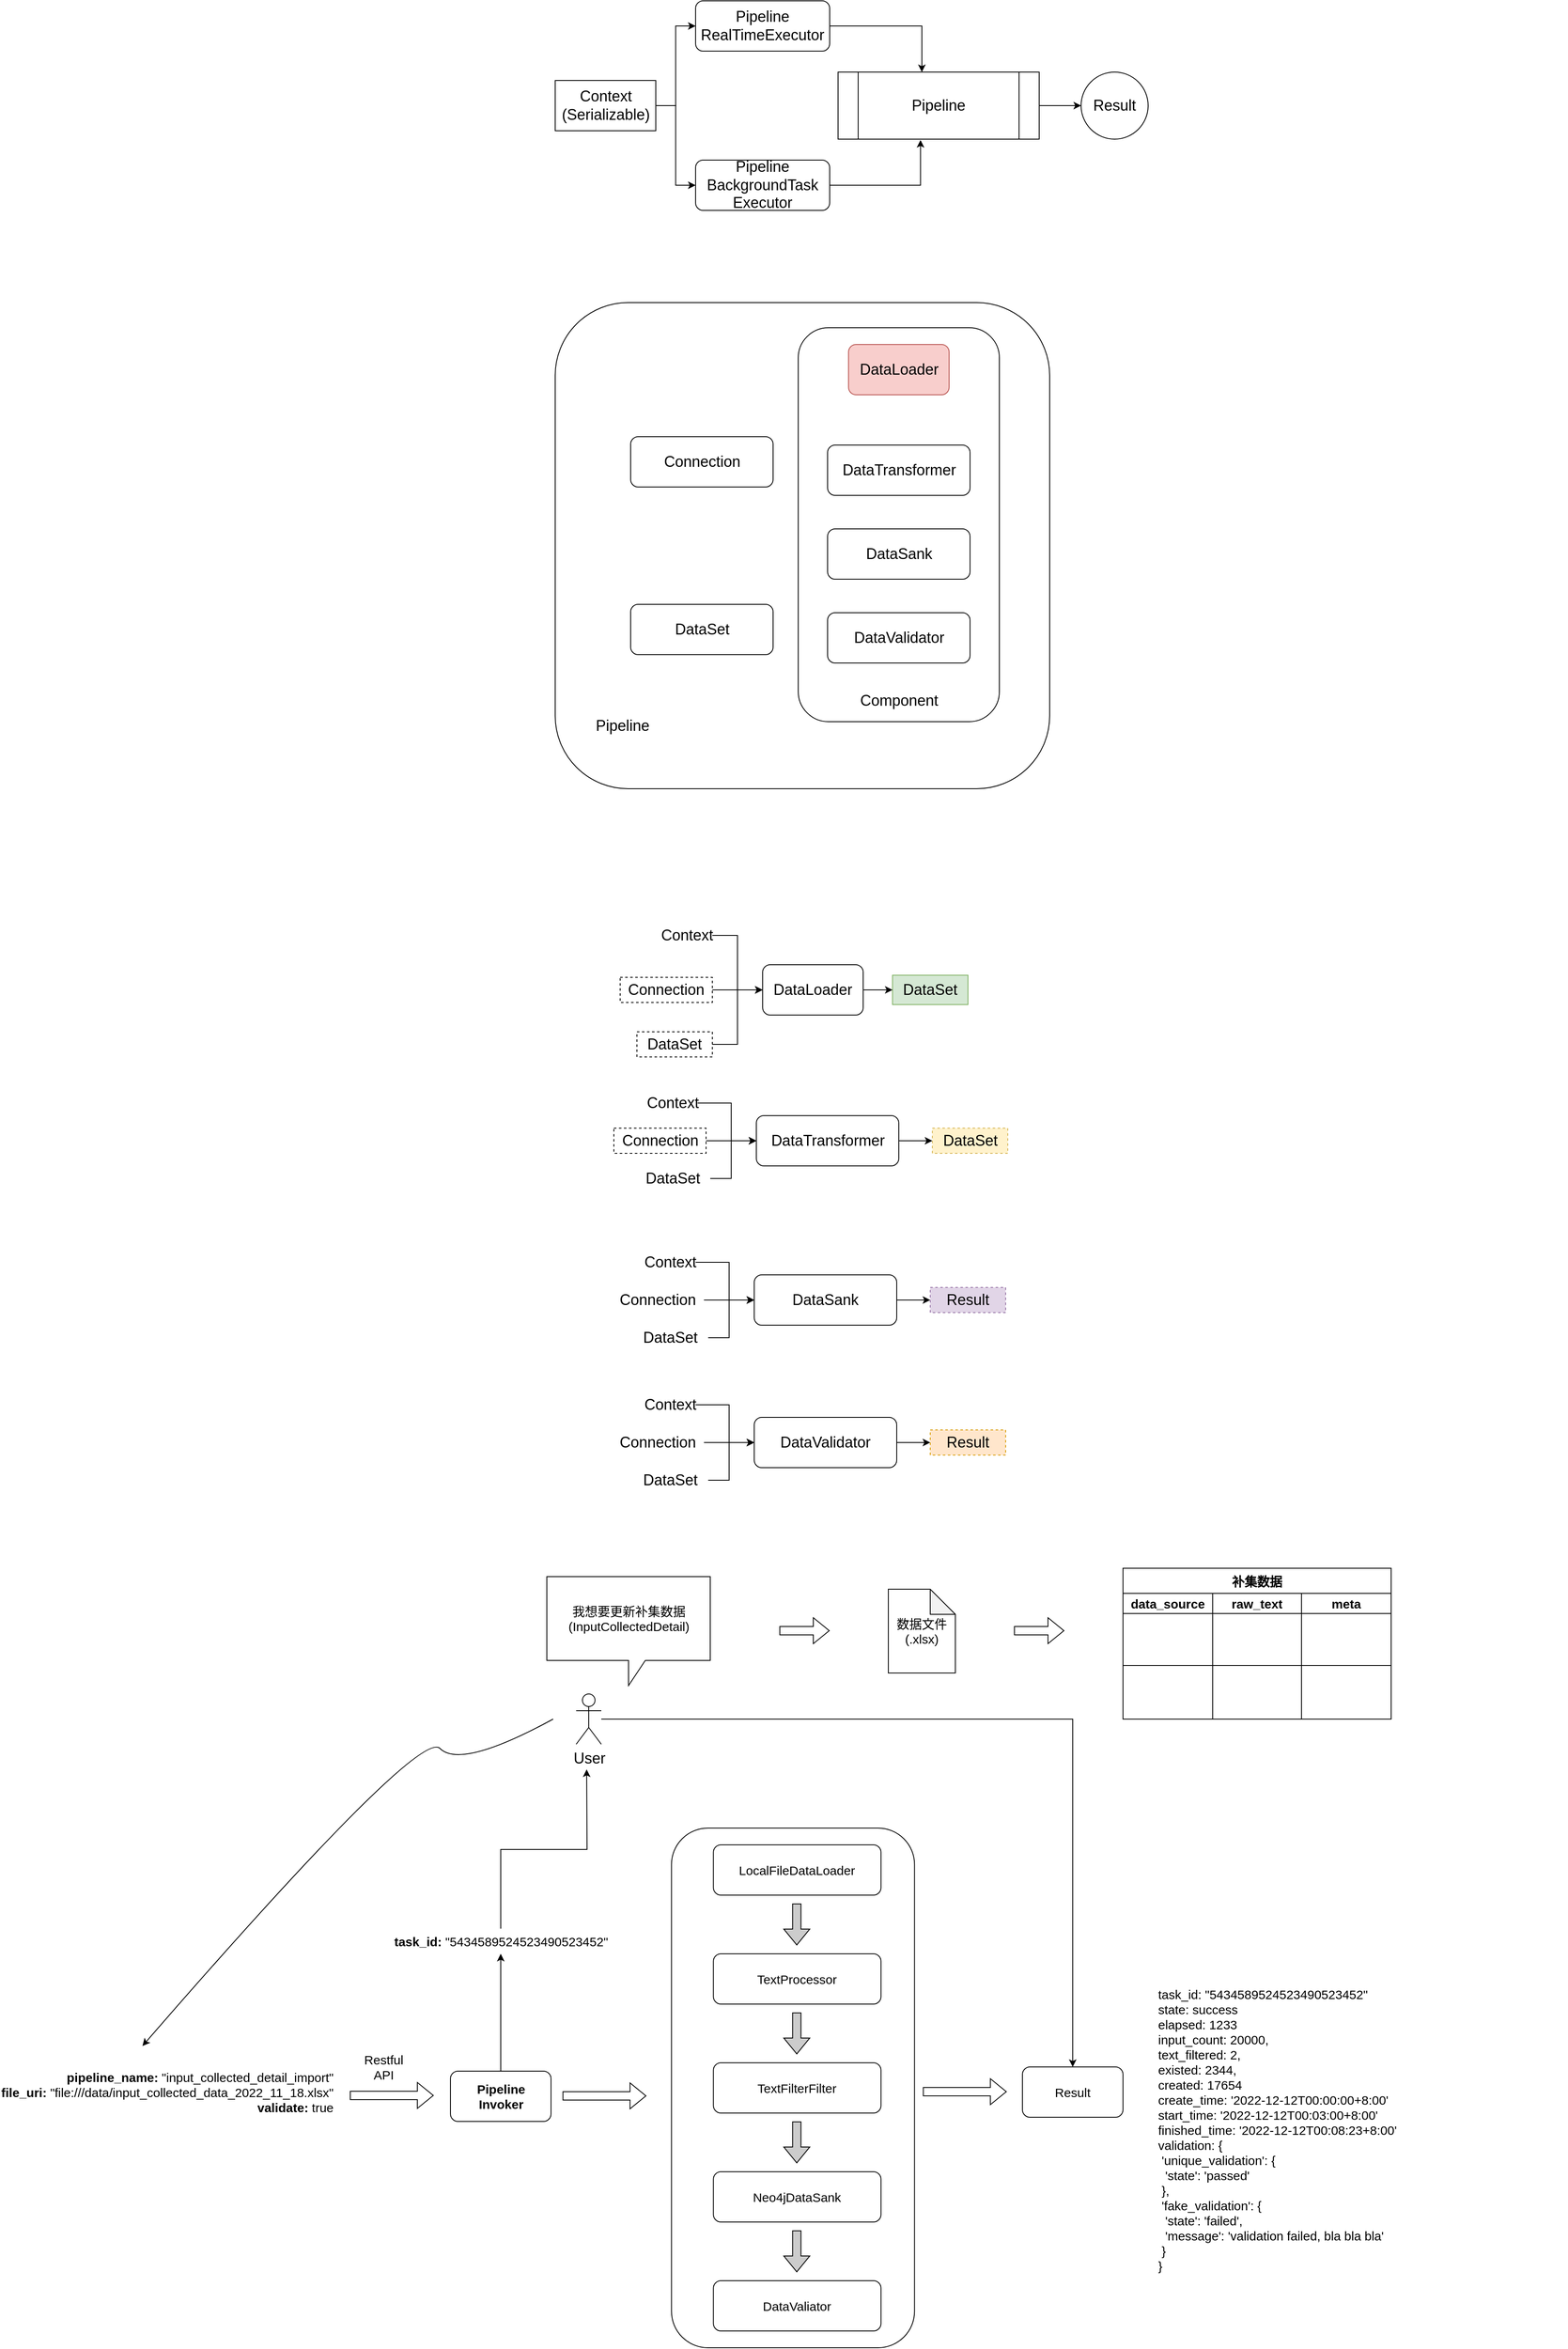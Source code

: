<mxfile version="20.5.3" type="github">
  <diagram id="ESfHzFhIp8_Np-J2azcc" name="Page-1">
    <mxGraphModel dx="2916" dy="1153" grid="1" gridSize="10" guides="1" tooltips="1" connect="1" arrows="1" fold="1" page="1" pageScale="1" pageWidth="850" pageHeight="1100" math="0" shadow="0">
      <root>
        <mxCell id="0" />
        <mxCell id="1" parent="0" />
        <mxCell id="DQuGTHQYeRv185xnL4Ju-9" style="edgeStyle=orthogonalEdgeStyle;rounded=0;orthogonalLoop=1;jettySize=auto;html=1;fontSize=18;" parent="1" source="uScZJCT3d9wsoi-lr6Ei-2" target="DQuGTHQYeRv185xnL4Ju-8" edge="1">
          <mxGeometry relative="1" as="geometry" />
        </mxCell>
        <mxCell id="uScZJCT3d9wsoi-lr6Ei-2" value="Pipeline" style="shape=process;whiteSpace=wrap;html=1;backgroundOutline=1;fontSize=18;" parent="1" vertex="1">
          <mxGeometry x="420" y="145" width="240" height="80" as="geometry" />
        </mxCell>
        <mxCell id="DQuGTHQYeRv185xnL4Ju-3" style="edgeStyle=orthogonalEdgeStyle;rounded=0;orthogonalLoop=1;jettySize=auto;html=1;fontSize=18;" parent="1" source="DQuGTHQYeRv185xnL4Ju-1" target="uScZJCT3d9wsoi-lr6Ei-2" edge="1">
          <mxGeometry relative="1" as="geometry">
            <Array as="points">
              <mxPoint x="520" y="90" />
            </Array>
          </mxGeometry>
        </mxCell>
        <mxCell id="DQuGTHQYeRv185xnL4Ju-1" value="Pipeline&lt;br&gt;RealTimeExecutor" style="rounded=1;whiteSpace=wrap;html=1;fontSize=18;" parent="1" vertex="1">
          <mxGeometry x="250" y="60" width="160" height="60" as="geometry" />
        </mxCell>
        <mxCell id="DQuGTHQYeRv185xnL4Ju-4" style="edgeStyle=orthogonalEdgeStyle;rounded=0;orthogonalLoop=1;jettySize=auto;html=1;entryX=0.41;entryY=1.013;entryDx=0;entryDy=0;fontSize=18;entryPerimeter=0;" parent="1" source="DQuGTHQYeRv185xnL4Ju-2" target="uScZJCT3d9wsoi-lr6Ei-2" edge="1">
          <mxGeometry relative="1" as="geometry" />
        </mxCell>
        <mxCell id="DQuGTHQYeRv185xnL4Ju-2" value="Pipeline&lt;br&gt;BackgroundTask&lt;br&gt;Executor" style="rounded=1;whiteSpace=wrap;html=1;fontSize=18;" parent="1" vertex="1">
          <mxGeometry x="250" y="250" width="160" height="60" as="geometry" />
        </mxCell>
        <mxCell id="DQuGTHQYeRv185xnL4Ju-6" style="edgeStyle=orthogonalEdgeStyle;rounded=0;orthogonalLoop=1;jettySize=auto;html=1;entryX=0;entryY=0.5;entryDx=0;entryDy=0;fontSize=18;" parent="1" source="DQuGTHQYeRv185xnL4Ju-5" target="DQuGTHQYeRv185xnL4Ju-1" edge="1">
          <mxGeometry relative="1" as="geometry" />
        </mxCell>
        <mxCell id="DQuGTHQYeRv185xnL4Ju-7" style="edgeStyle=orthogonalEdgeStyle;rounded=0;orthogonalLoop=1;jettySize=auto;html=1;entryX=0;entryY=0.5;entryDx=0;entryDy=0;fontSize=18;" parent="1" source="DQuGTHQYeRv185xnL4Ju-5" target="DQuGTHQYeRv185xnL4Ju-2" edge="1">
          <mxGeometry relative="1" as="geometry" />
        </mxCell>
        <mxCell id="DQuGTHQYeRv185xnL4Ju-5" value="Context&lt;br&gt;(Serializable)" style="rounded=0;whiteSpace=wrap;html=1;fontSize=18;" parent="1" vertex="1">
          <mxGeometry x="82.5" y="155" width="120" height="60" as="geometry" />
        </mxCell>
        <mxCell id="DQuGTHQYeRv185xnL4Ju-8" value="Result" style="ellipse;whiteSpace=wrap;html=1;aspect=fixed;fontSize=18;" parent="1" vertex="1">
          <mxGeometry x="710" y="145" width="80" height="80" as="geometry" />
        </mxCell>
        <mxCell id="DQuGTHQYeRv185xnL4Ju-48" value="" style="group" parent="1" vertex="1" connectable="0">
          <mxGeometry x="160" y="1160" width="415" height="160" as="geometry" />
        </mxCell>
        <mxCell id="DQuGTHQYeRv185xnL4Ju-36" value="DataLoader" style="rounded=1;whiteSpace=wrap;html=1;fontSize=18;fillColor=none;" parent="DQuGTHQYeRv185xnL4Ju-48" vertex="1">
          <mxGeometry x="170" y="50" width="120" height="60" as="geometry" />
        </mxCell>
        <mxCell id="DQuGTHQYeRv185xnL4Ju-39" style="edgeStyle=orthogonalEdgeStyle;rounded=0;orthogonalLoop=1;jettySize=auto;html=1;entryX=0;entryY=0.5;entryDx=0;entryDy=0;fontSize=18;" parent="DQuGTHQYeRv185xnL4Ju-48" source="DQuGTHQYeRv185xnL4Ju-37" target="DQuGTHQYeRv185xnL4Ju-36" edge="1">
          <mxGeometry relative="1" as="geometry" />
        </mxCell>
        <mxCell id="DQuGTHQYeRv185xnL4Ju-37" value="Context" style="text;html=1;strokeColor=none;fillColor=none;align=center;verticalAlign=middle;whiteSpace=wrap;rounded=0;fontSize=18;" parent="DQuGTHQYeRv185xnL4Ju-48" vertex="1">
          <mxGeometry x="50" width="60" height="30" as="geometry" />
        </mxCell>
        <mxCell id="DQuGTHQYeRv185xnL4Ju-40" style="edgeStyle=orthogonalEdgeStyle;rounded=0;orthogonalLoop=1;jettySize=auto;html=1;entryX=0;entryY=0.5;entryDx=0;entryDy=0;fontSize=18;" parent="DQuGTHQYeRv185xnL4Ju-48" source="DQuGTHQYeRv185xnL4Ju-38" target="DQuGTHQYeRv185xnL4Ju-36" edge="1">
          <mxGeometry relative="1" as="geometry" />
        </mxCell>
        <mxCell id="DQuGTHQYeRv185xnL4Ju-38" value="DataSet" style="text;html=1;strokeColor=default;fillColor=none;align=center;verticalAlign=middle;whiteSpace=wrap;rounded=0;fontSize=18;dashed=1;" parent="DQuGTHQYeRv185xnL4Ju-48" vertex="1">
          <mxGeometry x="20" y="130" width="90" height="30" as="geometry" />
        </mxCell>
        <mxCell id="DQuGTHQYeRv185xnL4Ju-41" value="DataSet" style="text;html=1;strokeColor=#82b366;fillColor=#d5e8d4;align=center;verticalAlign=middle;whiteSpace=wrap;rounded=0;fontSize=18;" parent="DQuGTHQYeRv185xnL4Ju-48" vertex="1">
          <mxGeometry x="325" y="62.5" width="90" height="35" as="geometry" />
        </mxCell>
        <mxCell id="DQuGTHQYeRv185xnL4Ju-42" style="rounded=0;orthogonalLoop=1;jettySize=auto;html=1;fontSize=18;" parent="DQuGTHQYeRv185xnL4Ju-48" source="DQuGTHQYeRv185xnL4Ju-36" target="DQuGTHQYeRv185xnL4Ju-41" edge="1">
          <mxGeometry relative="1" as="geometry" />
        </mxCell>
        <mxCell id="DQuGTHQYeRv185xnL4Ju-44" style="edgeStyle=orthogonalEdgeStyle;rounded=0;orthogonalLoop=1;jettySize=auto;html=1;entryX=0;entryY=0.5;entryDx=0;entryDy=0;fontSize=18;" parent="DQuGTHQYeRv185xnL4Ju-48" source="DQuGTHQYeRv185xnL4Ju-43" target="DQuGTHQYeRv185xnL4Ju-36" edge="1">
          <mxGeometry relative="1" as="geometry" />
        </mxCell>
        <mxCell id="DQuGTHQYeRv185xnL4Ju-43" value="Connection" style="text;html=1;strokeColor=default;fillColor=none;align=center;verticalAlign=middle;whiteSpace=wrap;rounded=0;fontSize=18;dashed=1;" parent="DQuGTHQYeRv185xnL4Ju-48" vertex="1">
          <mxGeometry y="65" width="110" height="30" as="geometry" />
        </mxCell>
        <mxCell id="DQuGTHQYeRv185xnL4Ju-80" value="" style="group" parent="1" vertex="1" connectable="0">
          <mxGeometry x="152.5" y="1360" width="470" height="120" as="geometry" />
        </mxCell>
        <mxCell id="DQuGTHQYeRv185xnL4Ju-47" value="DataTransformer" style="rounded=1;whiteSpace=wrap;html=1;fontSize=18;fillColor=none;" parent="DQuGTHQYeRv185xnL4Ju-80" vertex="1">
          <mxGeometry x="170" y="30" width="170" height="60" as="geometry" />
        </mxCell>
        <mxCell id="DQuGTHQYeRv185xnL4Ju-62" style="edgeStyle=orthogonalEdgeStyle;rounded=0;orthogonalLoop=1;jettySize=auto;html=1;entryX=0;entryY=0.5;entryDx=0;entryDy=0;fontSize=18;" parent="DQuGTHQYeRv185xnL4Ju-80" source="DQuGTHQYeRv185xnL4Ju-49" target="DQuGTHQYeRv185xnL4Ju-47" edge="1">
          <mxGeometry relative="1" as="geometry">
            <Array as="points">
              <mxPoint x="140" y="15" />
              <mxPoint x="140" y="60" />
            </Array>
          </mxGeometry>
        </mxCell>
        <mxCell id="DQuGTHQYeRv185xnL4Ju-49" value="Context" style="text;html=1;strokeColor=none;fillColor=none;align=center;verticalAlign=middle;whiteSpace=wrap;rounded=0;fontSize=18;" parent="DQuGTHQYeRv185xnL4Ju-80" vertex="1">
          <mxGeometry x="40" width="60" height="30" as="geometry" />
        </mxCell>
        <mxCell id="DQuGTHQYeRv185xnL4Ju-79" style="edgeStyle=orthogonalEdgeStyle;rounded=0;orthogonalLoop=1;jettySize=auto;html=1;entryX=0;entryY=0.5;entryDx=0;entryDy=0;fontSize=18;" parent="DQuGTHQYeRv185xnL4Ju-80" source="DQuGTHQYeRv185xnL4Ju-60" target="DQuGTHQYeRv185xnL4Ju-47" edge="1">
          <mxGeometry relative="1" as="geometry">
            <Array as="points">
              <mxPoint x="140" y="105" />
              <mxPoint x="140" y="60" />
            </Array>
          </mxGeometry>
        </mxCell>
        <mxCell id="DQuGTHQYeRv185xnL4Ju-60" value="DataSet" style="text;html=1;strokeColor=none;fillColor=none;align=center;verticalAlign=middle;whiteSpace=wrap;rounded=0;fontSize=18;dashed=1;" parent="DQuGTHQYeRv185xnL4Ju-80" vertex="1">
          <mxGeometry x="25" y="90" width="90" height="30" as="geometry" />
        </mxCell>
        <mxCell id="DQuGTHQYeRv185xnL4Ju-64" value="DataSet" style="text;html=1;strokeColor=#d6b656;fillColor=#fff2cc;align=center;verticalAlign=middle;whiteSpace=wrap;rounded=0;fontSize=18;dashed=1;" parent="DQuGTHQYeRv185xnL4Ju-80" vertex="1">
          <mxGeometry x="380" y="45" width="90" height="30" as="geometry" />
        </mxCell>
        <mxCell id="DQuGTHQYeRv185xnL4Ju-65" style="edgeStyle=orthogonalEdgeStyle;rounded=0;orthogonalLoop=1;jettySize=auto;html=1;fontSize=18;" parent="DQuGTHQYeRv185xnL4Ju-80" source="DQuGTHQYeRv185xnL4Ju-47" target="DQuGTHQYeRv185xnL4Ju-64" edge="1">
          <mxGeometry relative="1" as="geometry" />
        </mxCell>
        <mxCell id="DQuGTHQYeRv185xnL4Ju-77" style="edgeStyle=orthogonalEdgeStyle;rounded=0;orthogonalLoop=1;jettySize=auto;html=1;entryX=0;entryY=0.5;entryDx=0;entryDy=0;fontSize=18;" parent="DQuGTHQYeRv185xnL4Ju-80" source="DQuGTHQYeRv185xnL4Ju-76" target="DQuGTHQYeRv185xnL4Ju-47" edge="1">
          <mxGeometry relative="1" as="geometry" />
        </mxCell>
        <mxCell id="DQuGTHQYeRv185xnL4Ju-76" value="Connection" style="text;html=1;strokeColor=default;fillColor=none;align=center;verticalAlign=middle;whiteSpace=wrap;rounded=0;fontSize=18;dashed=1;" parent="DQuGTHQYeRv185xnL4Ju-80" vertex="1">
          <mxGeometry y="45" width="110" height="30" as="geometry" />
        </mxCell>
        <mxCell id="DQuGTHQYeRv185xnL4Ju-81" value="" style="group" parent="1" vertex="1" connectable="0">
          <mxGeometry x="82.5" y="420" width="590" height="580" as="geometry" />
        </mxCell>
        <mxCell id="DQuGTHQYeRv185xnL4Ju-31" value="" style="rounded=1;whiteSpace=wrap;html=1;fontSize=18;fillColor=none;" parent="DQuGTHQYeRv185xnL4Ju-81" vertex="1">
          <mxGeometry width="590" height="580" as="geometry" />
        </mxCell>
        <mxCell id="DQuGTHQYeRv185xnL4Ju-26" value="Connection" style="rounded=1;whiteSpace=wrap;html=1;fontSize=18;" parent="DQuGTHQYeRv185xnL4Ju-81" vertex="1">
          <mxGeometry x="90" y="160" width="170" height="60" as="geometry" />
        </mxCell>
        <mxCell id="DQuGTHQYeRv185xnL4Ju-29" value="DataSet" style="rounded=1;whiteSpace=wrap;html=1;fontSize=18;" parent="DQuGTHQYeRv185xnL4Ju-81" vertex="1">
          <mxGeometry x="90" y="360" width="170" height="60" as="geometry" />
        </mxCell>
        <mxCell id="DQuGTHQYeRv185xnL4Ju-33" value="Pipeline" style="text;html=1;strokeColor=none;fillColor=none;align=center;verticalAlign=middle;whiteSpace=wrap;rounded=0;fontSize=18;" parent="DQuGTHQYeRv185xnL4Ju-81" vertex="1">
          <mxGeometry x="50" y="490" width="60" height="30" as="geometry" />
        </mxCell>
        <mxCell id="DQuGTHQYeRv185xnL4Ju-24" value="" style="rounded=1;whiteSpace=wrap;html=1;fontSize=18;fillColor=none;movable=1;resizable=1;rotatable=1;deletable=1;editable=1;connectable=1;" parent="DQuGTHQYeRv185xnL4Ju-81" vertex="1">
          <mxGeometry x="290" y="30" width="240" height="470" as="geometry" />
        </mxCell>
        <mxCell id="DQuGTHQYeRv185xnL4Ju-11" value="DataTransformer" style="rounded=1;whiteSpace=wrap;html=1;fontSize=18;movable=1;resizable=1;rotatable=1;deletable=1;editable=1;connectable=1;" parent="DQuGTHQYeRv185xnL4Ju-81" vertex="1">
          <mxGeometry x="325" y="170" width="170" height="60" as="geometry" />
        </mxCell>
        <mxCell id="DQuGTHQYeRv185xnL4Ju-16" value="DataLoader" style="rounded=1;whiteSpace=wrap;html=1;fontSize=18;fillColor=#f8cecc;strokeColor=#b85450;movable=1;resizable=1;rotatable=1;deletable=1;editable=1;connectable=1;" parent="DQuGTHQYeRv185xnL4Ju-81" vertex="1">
          <mxGeometry x="350" y="50" width="120" height="60" as="geometry" />
        </mxCell>
        <mxCell id="DQuGTHQYeRv185xnL4Ju-17" value="DataSank" style="rounded=1;whiteSpace=wrap;html=1;fontSize=18;movable=1;resizable=1;rotatable=1;deletable=1;editable=1;connectable=1;" parent="DQuGTHQYeRv185xnL4Ju-81" vertex="1">
          <mxGeometry x="325" y="270" width="170" height="60" as="geometry" />
        </mxCell>
        <mxCell id="DQuGTHQYeRv185xnL4Ju-18" value="DataValidator" style="rounded=1;whiteSpace=wrap;html=1;fontSize=18;movable=1;resizable=1;rotatable=1;deletable=1;editable=1;connectable=1;" parent="DQuGTHQYeRv185xnL4Ju-81" vertex="1">
          <mxGeometry x="325" y="370" width="170" height="60" as="geometry" />
        </mxCell>
        <mxCell id="DQuGTHQYeRv185xnL4Ju-28" value="Component" style="text;html=1;strokeColor=none;fillColor=none;align=center;verticalAlign=middle;whiteSpace=wrap;rounded=0;fontSize=18;movable=1;resizable=1;rotatable=1;deletable=1;editable=1;connectable=1;" parent="DQuGTHQYeRv185xnL4Ju-81" vertex="1">
          <mxGeometry x="380" y="460" width="60" height="30" as="geometry" />
        </mxCell>
        <mxCell id="DQuGTHQYeRv185xnL4Ju-82" value="" style="group" parent="1" vertex="1" connectable="0">
          <mxGeometry x="150" y="1550" width="470" height="120" as="geometry" />
        </mxCell>
        <mxCell id="DQuGTHQYeRv185xnL4Ju-83" value="DataSank" style="rounded=1;whiteSpace=wrap;html=1;fontSize=18;fillColor=none;" parent="DQuGTHQYeRv185xnL4Ju-82" vertex="1">
          <mxGeometry x="170" y="30" width="170" height="60" as="geometry" />
        </mxCell>
        <mxCell id="DQuGTHQYeRv185xnL4Ju-84" style="edgeStyle=orthogonalEdgeStyle;rounded=0;orthogonalLoop=1;jettySize=auto;html=1;entryX=0;entryY=0.5;entryDx=0;entryDy=0;fontSize=18;" parent="DQuGTHQYeRv185xnL4Ju-82" source="DQuGTHQYeRv185xnL4Ju-85" target="DQuGTHQYeRv185xnL4Ju-83" edge="1">
          <mxGeometry relative="1" as="geometry">
            <Array as="points">
              <mxPoint x="140" y="15" />
              <mxPoint x="140" y="60" />
            </Array>
          </mxGeometry>
        </mxCell>
        <mxCell id="DQuGTHQYeRv185xnL4Ju-85" value="Context" style="text;html=1;strokeColor=none;fillColor=none;align=center;verticalAlign=middle;whiteSpace=wrap;rounded=0;fontSize=18;" parent="DQuGTHQYeRv185xnL4Ju-82" vertex="1">
          <mxGeometry x="40" width="60" height="30" as="geometry" />
        </mxCell>
        <mxCell id="DQuGTHQYeRv185xnL4Ju-86" style="edgeStyle=orthogonalEdgeStyle;rounded=0;orthogonalLoop=1;jettySize=auto;html=1;entryX=0;entryY=0.5;entryDx=0;entryDy=0;fontSize=18;" parent="DQuGTHQYeRv185xnL4Ju-82" source="DQuGTHQYeRv185xnL4Ju-87" target="DQuGTHQYeRv185xnL4Ju-83" edge="1">
          <mxGeometry relative="1" as="geometry">
            <Array as="points">
              <mxPoint x="140" y="105" />
              <mxPoint x="140" y="60" />
            </Array>
          </mxGeometry>
        </mxCell>
        <mxCell id="DQuGTHQYeRv185xnL4Ju-87" value="DataSet" style="text;html=1;strokeColor=none;fillColor=none;align=center;verticalAlign=middle;whiteSpace=wrap;rounded=0;fontSize=18;dashed=1;" parent="DQuGTHQYeRv185xnL4Ju-82" vertex="1">
          <mxGeometry x="25" y="90" width="90" height="30" as="geometry" />
        </mxCell>
        <mxCell id="DQuGTHQYeRv185xnL4Ju-88" value="Result" style="text;html=1;strokeColor=#9673a6;fillColor=#e1d5e7;align=center;verticalAlign=middle;whiteSpace=wrap;rounded=0;fontSize=18;dashed=1;" parent="DQuGTHQYeRv185xnL4Ju-82" vertex="1">
          <mxGeometry x="380" y="45" width="90" height="30" as="geometry" />
        </mxCell>
        <mxCell id="DQuGTHQYeRv185xnL4Ju-89" style="edgeStyle=orthogonalEdgeStyle;rounded=0;orthogonalLoop=1;jettySize=auto;html=1;fontSize=18;" parent="DQuGTHQYeRv185xnL4Ju-82" source="DQuGTHQYeRv185xnL4Ju-83" target="DQuGTHQYeRv185xnL4Ju-88" edge="1">
          <mxGeometry relative="1" as="geometry" />
        </mxCell>
        <mxCell id="DQuGTHQYeRv185xnL4Ju-90" style="edgeStyle=orthogonalEdgeStyle;rounded=0;orthogonalLoop=1;jettySize=auto;html=1;entryX=0;entryY=0.5;entryDx=0;entryDy=0;fontSize=18;" parent="DQuGTHQYeRv185xnL4Ju-82" source="DQuGTHQYeRv185xnL4Ju-91" target="DQuGTHQYeRv185xnL4Ju-83" edge="1">
          <mxGeometry relative="1" as="geometry" />
        </mxCell>
        <mxCell id="DQuGTHQYeRv185xnL4Ju-91" value="Connection" style="text;html=1;strokeColor=none;fillColor=none;align=center;verticalAlign=middle;whiteSpace=wrap;rounded=0;fontSize=18;dashed=1;" parent="DQuGTHQYeRv185xnL4Ju-82" vertex="1">
          <mxGeometry y="45" width="110" height="30" as="geometry" />
        </mxCell>
        <mxCell id="DQuGTHQYeRv185xnL4Ju-92" value="" style="group" parent="1" vertex="1" connectable="0">
          <mxGeometry x="150" y="1720" width="470" height="120" as="geometry" />
        </mxCell>
        <mxCell id="DQuGTHQYeRv185xnL4Ju-93" value="DataValidator" style="rounded=1;whiteSpace=wrap;html=1;fontSize=18;fillColor=none;" parent="DQuGTHQYeRv185xnL4Ju-92" vertex="1">
          <mxGeometry x="170" y="30" width="170" height="60" as="geometry" />
        </mxCell>
        <mxCell id="DQuGTHQYeRv185xnL4Ju-94" style="edgeStyle=orthogonalEdgeStyle;rounded=0;orthogonalLoop=1;jettySize=auto;html=1;entryX=0;entryY=0.5;entryDx=0;entryDy=0;fontSize=18;" parent="DQuGTHQYeRv185xnL4Ju-92" source="DQuGTHQYeRv185xnL4Ju-95" target="DQuGTHQYeRv185xnL4Ju-93" edge="1">
          <mxGeometry relative="1" as="geometry">
            <Array as="points">
              <mxPoint x="140" y="15" />
              <mxPoint x="140" y="60" />
            </Array>
          </mxGeometry>
        </mxCell>
        <mxCell id="DQuGTHQYeRv185xnL4Ju-95" value="Context" style="text;html=1;strokeColor=none;fillColor=none;align=center;verticalAlign=middle;whiteSpace=wrap;rounded=0;fontSize=18;" parent="DQuGTHQYeRv185xnL4Ju-92" vertex="1">
          <mxGeometry x="40" width="60" height="30" as="geometry" />
        </mxCell>
        <mxCell id="DQuGTHQYeRv185xnL4Ju-96" style="edgeStyle=orthogonalEdgeStyle;rounded=0;orthogonalLoop=1;jettySize=auto;html=1;entryX=0;entryY=0.5;entryDx=0;entryDy=0;fontSize=18;" parent="DQuGTHQYeRv185xnL4Ju-92" source="DQuGTHQYeRv185xnL4Ju-97" target="DQuGTHQYeRv185xnL4Ju-93" edge="1">
          <mxGeometry relative="1" as="geometry">
            <Array as="points">
              <mxPoint x="140" y="105" />
              <mxPoint x="140" y="60" />
            </Array>
          </mxGeometry>
        </mxCell>
        <mxCell id="DQuGTHQYeRv185xnL4Ju-97" value="DataSet" style="text;html=1;strokeColor=none;fillColor=none;align=center;verticalAlign=middle;whiteSpace=wrap;rounded=0;fontSize=18;dashed=1;" parent="DQuGTHQYeRv185xnL4Ju-92" vertex="1">
          <mxGeometry x="25" y="90" width="90" height="30" as="geometry" />
        </mxCell>
        <mxCell id="DQuGTHQYeRv185xnL4Ju-98" value="Result" style="text;html=1;strokeColor=#d79b00;fillColor=#ffe6cc;align=center;verticalAlign=middle;whiteSpace=wrap;rounded=0;fontSize=18;dashed=1;" parent="DQuGTHQYeRv185xnL4Ju-92" vertex="1">
          <mxGeometry x="380" y="45" width="90" height="30" as="geometry" />
        </mxCell>
        <mxCell id="DQuGTHQYeRv185xnL4Ju-99" style="edgeStyle=orthogonalEdgeStyle;rounded=0;orthogonalLoop=1;jettySize=auto;html=1;fontSize=18;" parent="DQuGTHQYeRv185xnL4Ju-92" source="DQuGTHQYeRv185xnL4Ju-93" target="DQuGTHQYeRv185xnL4Ju-98" edge="1">
          <mxGeometry relative="1" as="geometry" />
        </mxCell>
        <mxCell id="DQuGTHQYeRv185xnL4Ju-100" style="edgeStyle=orthogonalEdgeStyle;rounded=0;orthogonalLoop=1;jettySize=auto;html=1;entryX=0;entryY=0.5;entryDx=0;entryDy=0;fontSize=18;" parent="DQuGTHQYeRv185xnL4Ju-92" source="DQuGTHQYeRv185xnL4Ju-101" target="DQuGTHQYeRv185xnL4Ju-93" edge="1">
          <mxGeometry relative="1" as="geometry" />
        </mxCell>
        <mxCell id="DQuGTHQYeRv185xnL4Ju-101" value="Connection" style="text;html=1;strokeColor=none;fillColor=none;align=center;verticalAlign=middle;whiteSpace=wrap;rounded=0;fontSize=18;dashed=1;" parent="DQuGTHQYeRv185xnL4Ju-92" vertex="1">
          <mxGeometry y="45" width="110" height="30" as="geometry" />
        </mxCell>
        <mxCell id="DQuGTHQYeRv185xnL4Ju-149" style="edgeStyle=orthogonalEdgeStyle;rounded=0;orthogonalLoop=1;jettySize=auto;html=1;entryX=0.5;entryY=0;entryDx=0;entryDy=0;labelBackgroundColor=#808080;fontSize=15;fillColor=#CCCCCC;" parent="1" source="DQuGTHQYeRv185xnL4Ju-102" target="DQuGTHQYeRv185xnL4Ju-140" edge="1">
          <mxGeometry relative="1" as="geometry" />
        </mxCell>
        <mxCell id="DQuGTHQYeRv185xnL4Ju-102" value="User" style="shape=umlActor;verticalLabelPosition=bottom;verticalAlign=top;html=1;outlineConnect=0;strokeColor=default;fontSize=18;fillColor=none;" parent="1" vertex="1">
          <mxGeometry x="107.5" y="2080" width="30" height="60" as="geometry" />
        </mxCell>
        <mxCell id="DQuGTHQYeRv185xnL4Ju-104" value="我想要更新补集数据(InputCollectedDetail)" style="shape=callout;whiteSpace=wrap;html=1;perimeter=calloutPerimeter;strokeColor=default;fontSize=15;fillColor=none;" parent="1" vertex="1">
          <mxGeometry x="72.5" y="1940" width="195" height="130" as="geometry" />
        </mxCell>
        <mxCell id="DQuGTHQYeRv185xnL4Ju-105" value="数据文件(.xlsx)" style="shape=note;whiteSpace=wrap;html=1;backgroundOutline=1;darkOpacity=0.05;strokeColor=default;fontSize=15;fillColor=none;" parent="1" vertex="1">
          <mxGeometry x="480" y="1955" width="80" height="100" as="geometry" />
        </mxCell>
        <mxCell id="DQuGTHQYeRv185xnL4Ju-106" value="补集数据" style="shape=table;startSize=30;container=1;collapsible=0;childLayout=tableLayout;fontStyle=1;align=center;strokeColor=default;fontSize=15;fillColor=none;" parent="1" vertex="1">
          <mxGeometry x="760" y="1930" width="320" height="180" as="geometry" />
        </mxCell>
        <mxCell id="DQuGTHQYeRv185xnL4Ju-107" value="" style="shape=tableRow;horizontal=0;startSize=0;swimlaneHead=0;swimlaneBody=0;top=0;left=0;bottom=0;right=0;collapsible=0;dropTarget=0;fillColor=none;points=[[0,0.5],[1,0.5]];portConstraint=eastwest;strokeColor=default;fontSize=15;" parent="DQuGTHQYeRv185xnL4Ju-106" vertex="1">
          <mxGeometry y="30" width="320" height="24" as="geometry" />
        </mxCell>
        <mxCell id="DQuGTHQYeRv185xnL4Ju-108" value="&lt;b&gt;data_source&lt;/b&gt;" style="shape=partialRectangle;html=1;whiteSpace=wrap;connectable=0;fillColor=none;top=0;left=0;bottom=0;right=0;overflow=hidden;strokeColor=default;fontSize=15;" parent="DQuGTHQYeRv185xnL4Ju-107" vertex="1">
          <mxGeometry width="107" height="24" as="geometry">
            <mxRectangle width="107" height="24" as="alternateBounds" />
          </mxGeometry>
        </mxCell>
        <mxCell id="DQuGTHQYeRv185xnL4Ju-109" value="&lt;b&gt;raw_text&lt;/b&gt;" style="shape=partialRectangle;html=1;whiteSpace=wrap;connectable=0;fillColor=none;top=0;left=0;bottom=0;right=0;overflow=hidden;strokeColor=default;fontSize=15;" parent="DQuGTHQYeRv185xnL4Ju-107" vertex="1">
          <mxGeometry x="107" width="106" height="24" as="geometry">
            <mxRectangle width="106" height="24" as="alternateBounds" />
          </mxGeometry>
        </mxCell>
        <mxCell id="DQuGTHQYeRv185xnL4Ju-110" value="&lt;b&gt;meta&lt;/b&gt;" style="shape=partialRectangle;html=1;whiteSpace=wrap;connectable=0;fillColor=none;top=0;left=0;bottom=0;right=0;overflow=hidden;strokeColor=default;fontSize=15;" parent="DQuGTHQYeRv185xnL4Ju-107" vertex="1">
          <mxGeometry x="213" width="107" height="24" as="geometry">
            <mxRectangle width="107" height="24" as="alternateBounds" />
          </mxGeometry>
        </mxCell>
        <mxCell id="DQuGTHQYeRv185xnL4Ju-111" value="" style="shape=tableRow;horizontal=0;startSize=0;swimlaneHead=0;swimlaneBody=0;top=0;left=0;bottom=0;right=0;collapsible=0;dropTarget=0;fillColor=none;points=[[0,0.5],[1,0.5]];portConstraint=eastwest;strokeColor=default;fontSize=15;" parent="DQuGTHQYeRv185xnL4Ju-106" vertex="1">
          <mxGeometry y="54" width="320" height="62" as="geometry" />
        </mxCell>
        <mxCell id="DQuGTHQYeRv185xnL4Ju-112" value="" style="shape=partialRectangle;html=1;whiteSpace=wrap;connectable=0;fillColor=none;top=0;left=0;bottom=0;right=0;overflow=hidden;strokeColor=default;fontSize=15;" parent="DQuGTHQYeRv185xnL4Ju-111" vertex="1">
          <mxGeometry width="107" height="62" as="geometry">
            <mxRectangle width="107" height="62" as="alternateBounds" />
          </mxGeometry>
        </mxCell>
        <mxCell id="DQuGTHQYeRv185xnL4Ju-113" value="" style="shape=partialRectangle;html=1;whiteSpace=wrap;connectable=0;fillColor=none;top=0;left=0;bottom=0;right=0;overflow=hidden;strokeColor=default;fontSize=15;" parent="DQuGTHQYeRv185xnL4Ju-111" vertex="1">
          <mxGeometry x="107" width="106" height="62" as="geometry">
            <mxRectangle width="106" height="62" as="alternateBounds" />
          </mxGeometry>
        </mxCell>
        <mxCell id="DQuGTHQYeRv185xnL4Ju-114" value="" style="shape=partialRectangle;html=1;whiteSpace=wrap;connectable=0;fillColor=none;top=0;left=0;bottom=0;right=0;overflow=hidden;strokeColor=default;fontSize=15;" parent="DQuGTHQYeRv185xnL4Ju-111" vertex="1">
          <mxGeometry x="213" width="107" height="62" as="geometry">
            <mxRectangle width="107" height="62" as="alternateBounds" />
          </mxGeometry>
        </mxCell>
        <mxCell id="DQuGTHQYeRv185xnL4Ju-115" value="" style="shape=tableRow;horizontal=0;startSize=0;swimlaneHead=0;swimlaneBody=0;top=0;left=0;bottom=0;right=0;collapsible=0;dropTarget=0;fillColor=none;points=[[0,0.5],[1,0.5]];portConstraint=eastwest;strokeColor=default;fontSize=15;" parent="DQuGTHQYeRv185xnL4Ju-106" vertex="1">
          <mxGeometry y="116" width="320" height="64" as="geometry" />
        </mxCell>
        <mxCell id="DQuGTHQYeRv185xnL4Ju-116" value="" style="shape=partialRectangle;html=1;whiteSpace=wrap;connectable=0;fillColor=none;top=0;left=0;bottom=0;right=0;overflow=hidden;strokeColor=default;fontSize=15;" parent="DQuGTHQYeRv185xnL4Ju-115" vertex="1">
          <mxGeometry width="107" height="64" as="geometry">
            <mxRectangle width="107" height="64" as="alternateBounds" />
          </mxGeometry>
        </mxCell>
        <mxCell id="DQuGTHQYeRv185xnL4Ju-117" value="" style="shape=partialRectangle;html=1;whiteSpace=wrap;connectable=0;fillColor=none;top=0;left=0;bottom=0;right=0;overflow=hidden;strokeColor=default;fontSize=15;" parent="DQuGTHQYeRv185xnL4Ju-115" vertex="1">
          <mxGeometry x="107" width="106" height="64" as="geometry">
            <mxRectangle width="106" height="64" as="alternateBounds" />
          </mxGeometry>
        </mxCell>
        <mxCell id="DQuGTHQYeRv185xnL4Ju-118" value="" style="shape=partialRectangle;html=1;whiteSpace=wrap;connectable=0;fillColor=none;top=0;left=0;bottom=0;right=0;overflow=hidden;strokeColor=default;fontSize=15;" parent="DQuGTHQYeRv185xnL4Ju-115" vertex="1">
          <mxGeometry x="213" width="107" height="64" as="geometry">
            <mxRectangle width="107" height="64" as="alternateBounds" />
          </mxGeometry>
        </mxCell>
        <mxCell id="DQuGTHQYeRv185xnL4Ju-119" value="" style="shape=flexArrow;endArrow=classic;html=1;rounded=0;fontSize=15;" parent="1" edge="1">
          <mxGeometry width="50" height="50" relative="1" as="geometry">
            <mxPoint x="350" y="2004.5" as="sourcePoint" />
            <mxPoint x="410" y="2004.5" as="targetPoint" />
          </mxGeometry>
        </mxCell>
        <mxCell id="DQuGTHQYeRv185xnL4Ju-120" value="" style="shape=flexArrow;endArrow=classic;html=1;rounded=0;fontSize=15;" parent="1" edge="1">
          <mxGeometry width="50" height="50" relative="1" as="geometry">
            <mxPoint x="630" y="2004.5" as="sourcePoint" />
            <mxPoint x="690" y="2004.5" as="targetPoint" />
          </mxGeometry>
        </mxCell>
        <mxCell id="DQuGTHQYeRv185xnL4Ju-146" style="edgeStyle=orthogonalEdgeStyle;rounded=0;orthogonalLoop=1;jettySize=auto;html=1;labelBackgroundColor=#808080;fontSize=15;fillColor=#CCCCCC;" parent="1" source="DQuGTHQYeRv185xnL4Ju-121" target="DQuGTHQYeRv185xnL4Ju-143" edge="1">
          <mxGeometry relative="1" as="geometry" />
        </mxCell>
        <mxCell id="DQuGTHQYeRv185xnL4Ju-121" value="&lt;b&gt;Pipeline&lt;br&gt;Invoker&lt;/b&gt;" style="rounded=1;whiteSpace=wrap;html=1;strokeColor=default;fontSize=15;fillColor=none;" parent="1" vertex="1">
          <mxGeometry x="-42.5" y="2530" width="120" height="60" as="geometry" />
        </mxCell>
        <mxCell id="DQuGTHQYeRv185xnL4Ju-123" value="&lt;b&gt;pipeline_name:&amp;nbsp;&lt;/b&gt;&quot;input_collected_detail_import&quot;&lt;b&gt;&lt;br&gt;file_uri: &lt;/b&gt;&quot;file:///data/input_collected_data_2022_11_18.xlsx&quot;&lt;br&gt;&lt;div style=&quot;&quot;&gt;&lt;b style=&quot;background-color: initial;&quot;&gt;validate:&lt;/b&gt;&lt;span style=&quot;background-color: initial;&quot;&gt; true&lt;/span&gt;&lt;/div&gt;" style="text;html=1;strokeColor=none;fillColor=none;align=right;verticalAlign=middle;whiteSpace=wrap;rounded=0;fontSize=15;" parent="1" vertex="1">
          <mxGeometry x="-580" y="2540" width="400" height="30" as="geometry" />
        </mxCell>
        <mxCell id="DQuGTHQYeRv185xnL4Ju-124" value="" style="shape=flexArrow;endArrow=classic;html=1;rounded=0;fontSize=15;" parent="1" edge="1">
          <mxGeometry width="50" height="50" relative="1" as="geometry">
            <mxPoint x="-162.5" y="2559" as="sourcePoint" />
            <mxPoint x="-62.5" y="2559" as="targetPoint" />
          </mxGeometry>
        </mxCell>
        <mxCell id="DQuGTHQYeRv185xnL4Ju-126" value="Restful API" style="text;html=1;strokeColor=none;fillColor=none;align=center;verticalAlign=middle;whiteSpace=wrap;rounded=0;fontSize=15;" parent="1" vertex="1">
          <mxGeometry x="-152.5" y="2510" width="60" height="30" as="geometry" />
        </mxCell>
        <mxCell id="DQuGTHQYeRv185xnL4Ju-138" value="" style="shape=flexArrow;endArrow=classic;html=1;rounded=0;fontSize=15;" parent="1" edge="1">
          <mxGeometry width="50" height="50" relative="1" as="geometry">
            <mxPoint x="91.25" y="2559.5" as="sourcePoint" />
            <mxPoint x="191.25" y="2559.5" as="targetPoint" />
          </mxGeometry>
        </mxCell>
        <mxCell id="DQuGTHQYeRv185xnL4Ju-139" value="" style="group" parent="1" vertex="1" connectable="0">
          <mxGeometry x="221.25" y="2240" width="290" height="620" as="geometry" />
        </mxCell>
        <mxCell id="DQuGTHQYeRv185xnL4Ju-130" value="" style="rounded=1;whiteSpace=wrap;html=1;strokeColor=default;fontSize=15;fillColor=none;" parent="DQuGTHQYeRv185xnL4Ju-139" vertex="1">
          <mxGeometry width="290" height="620" as="geometry" />
        </mxCell>
        <mxCell id="DQuGTHQYeRv185xnL4Ju-125" value="LocalFileDataLoader" style="rounded=1;whiteSpace=wrap;html=1;strokeColor=default;fontSize=15;fillColor=none;" parent="DQuGTHQYeRv185xnL4Ju-139" vertex="1">
          <mxGeometry x="50" y="20" width="200" height="60" as="geometry" />
        </mxCell>
        <mxCell id="DQuGTHQYeRv185xnL4Ju-127" value="TextProcessor" style="rounded=1;whiteSpace=wrap;html=1;strokeColor=default;fontSize=15;fillColor=none;" parent="DQuGTHQYeRv185xnL4Ju-139" vertex="1">
          <mxGeometry x="50" y="150" width="200" height="60" as="geometry" />
        </mxCell>
        <mxCell id="DQuGTHQYeRv185xnL4Ju-128" value="Neo4jDataSank" style="rounded=1;whiteSpace=wrap;html=1;strokeColor=default;fontSize=15;fillColor=none;" parent="DQuGTHQYeRv185xnL4Ju-139" vertex="1">
          <mxGeometry x="50" y="410" width="200" height="60" as="geometry" />
        </mxCell>
        <mxCell id="DQuGTHQYeRv185xnL4Ju-129" value="DataValiator" style="rounded=1;whiteSpace=wrap;html=1;strokeColor=default;fontSize=15;fillColor=none;" parent="DQuGTHQYeRv185xnL4Ju-139" vertex="1">
          <mxGeometry x="50" y="540" width="200" height="60" as="geometry" />
        </mxCell>
        <mxCell id="DQuGTHQYeRv185xnL4Ju-131" value="" style="shape=flexArrow;endArrow=classic;html=1;rounded=0;fontSize=15;labelBackgroundColor=#808080;fillColor=#CCCCCC;" parent="DQuGTHQYeRv185xnL4Ju-139" edge="1">
          <mxGeometry width="50" height="50" relative="1" as="geometry">
            <mxPoint x="149.5" y="90" as="sourcePoint" />
            <mxPoint x="149.5" y="140" as="targetPoint" />
          </mxGeometry>
        </mxCell>
        <mxCell id="DQuGTHQYeRv185xnL4Ju-132" value="" style="shape=flexArrow;endArrow=classic;html=1;rounded=0;fontSize=15;labelBackgroundColor=#808080;fillColor=#CCCCCC;" parent="DQuGTHQYeRv185xnL4Ju-139" edge="1">
          <mxGeometry width="50" height="50" relative="1" as="geometry">
            <mxPoint x="149.5" y="220" as="sourcePoint" />
            <mxPoint x="149.5" y="270" as="targetPoint" />
          </mxGeometry>
        </mxCell>
        <mxCell id="DQuGTHQYeRv185xnL4Ju-133" value="TextFilterFilter" style="rounded=1;whiteSpace=wrap;html=1;strokeColor=default;fontSize=15;fillColor=none;" parent="DQuGTHQYeRv185xnL4Ju-139" vertex="1">
          <mxGeometry x="50" y="280" width="200" height="60" as="geometry" />
        </mxCell>
        <mxCell id="DQuGTHQYeRv185xnL4Ju-134" value="" style="shape=flexArrow;endArrow=classic;html=1;rounded=0;fontSize=15;labelBackgroundColor=#808080;fillColor=#CCCCCC;" parent="DQuGTHQYeRv185xnL4Ju-139" edge="1">
          <mxGeometry width="50" height="50" relative="1" as="geometry">
            <mxPoint x="149.5" y="350" as="sourcePoint" />
            <mxPoint x="149.5" y="400" as="targetPoint" />
          </mxGeometry>
        </mxCell>
        <mxCell id="DQuGTHQYeRv185xnL4Ju-136" value="" style="shape=flexArrow;endArrow=classic;html=1;rounded=0;fontSize=15;labelBackgroundColor=#808080;fillColor=#CCCCCC;" parent="DQuGTHQYeRv185xnL4Ju-139" edge="1">
          <mxGeometry width="50" height="50" relative="1" as="geometry">
            <mxPoint x="149.5" y="480" as="sourcePoint" />
            <mxPoint x="149.5" y="530" as="targetPoint" />
          </mxGeometry>
        </mxCell>
        <mxCell id="DQuGTHQYeRv185xnL4Ju-140" value="Result" style="rounded=1;whiteSpace=wrap;html=1;strokeColor=default;fontSize=15;fillColor=none;" parent="1" vertex="1">
          <mxGeometry x="640" y="2525" width="120" height="60" as="geometry" />
        </mxCell>
        <mxCell id="DQuGTHQYeRv185xnL4Ju-141" value="" style="shape=flexArrow;endArrow=classic;html=1;rounded=0;fontSize=15;" parent="1" edge="1">
          <mxGeometry width="50" height="50" relative="1" as="geometry">
            <mxPoint x="521.25" y="2554.5" as="sourcePoint" />
            <mxPoint x="621.25" y="2554.5" as="targetPoint" />
          </mxGeometry>
        </mxCell>
        <mxCell id="DQuGTHQYeRv185xnL4Ju-147" style="edgeStyle=orthogonalEdgeStyle;rounded=0;orthogonalLoop=1;jettySize=auto;html=1;labelBackgroundColor=#808080;fontSize=15;fillColor=#CCCCCC;" parent="1" source="DQuGTHQYeRv185xnL4Ju-143" edge="1">
          <mxGeometry relative="1" as="geometry">
            <mxPoint x="120" y="2170" as="targetPoint" />
          </mxGeometry>
        </mxCell>
        <mxCell id="DQuGTHQYeRv185xnL4Ju-143" value="&lt;b&gt;task_id:&lt;/b&gt;&amp;nbsp;&quot;5434589524523490523452&quot;" style="text;html=1;strokeColor=none;fillColor=none;align=center;verticalAlign=middle;whiteSpace=wrap;rounded=0;fontSize=15;" parent="1" vertex="1">
          <mxGeometry x="-107.5" y="2360" width="250" height="30" as="geometry" />
        </mxCell>
        <mxCell id="DQuGTHQYeRv185xnL4Ju-145" value="" style="curved=1;endArrow=classic;html=1;rounded=0;labelBackgroundColor=#808080;fontSize=15;fillColor=#CCCCCC;" parent="1" edge="1">
          <mxGeometry width="50" height="50" relative="1" as="geometry">
            <mxPoint x="80" y="2110" as="sourcePoint" />
            <mxPoint x="-410" y="2500" as="targetPoint" />
            <Array as="points">
              <mxPoint x="-30" y="2170" />
              <mxPoint x="-80" y="2120" />
            </Array>
          </mxGeometry>
        </mxCell>
        <mxCell id="DQuGTHQYeRv185xnL4Ju-148" value="task_id: &quot;&lt;span style=&quot;text-align: center;&quot;&gt;5434589524523490523452&quot;&lt;/span&gt;&lt;br&gt;state: success&lt;br&gt;elapsed: 1233&lt;br&gt;input_count: 20000,&lt;br&gt;text_filtered: 2,&lt;br&gt;existed: 2344,&lt;br&gt;created: 17654&lt;br&gt;create_time: &#39;2022-12-12T00:00:00+8:00&#39;&lt;br&gt;start_time: &#39;2022-12-12T00:03:00+8:00&#39;&amp;nbsp;&lt;br&gt;finished_time: &#39;2022-12-12T00:08:23+8:00&#39;&lt;br&gt;validation: {&lt;br&gt;&lt;span style=&quot;white-space: pre;&quot;&gt; &lt;/span&gt;&#39;unique_validation&#39;: {&lt;br&gt;&lt;span style=&quot;white-space: pre;&quot;&gt; &lt;/span&gt;&lt;span style=&quot;white-space: pre;&quot;&gt; &lt;/span&gt;&#39;state&#39;: &#39;passed&#39;&lt;br&gt;&lt;span style=&quot;white-space: pre;&quot;&gt; &lt;/span&gt;},&lt;br&gt;&lt;span style=&quot;white-space: pre;&quot;&gt; &lt;/span&gt;&#39;fake_validation&#39;: {&lt;br&gt;&lt;span style=&quot;white-space: pre;&quot;&gt; &lt;/span&gt;&lt;span style=&quot;white-space: pre;&quot;&gt; &lt;/span&gt;&#39;state&#39;: &#39;failed&#39;,&lt;br&gt;&lt;span style=&quot;white-space: pre;&quot;&gt; &lt;/span&gt;&lt;span style=&quot;white-space: pre;&quot;&gt; &lt;/span&gt;&#39;message&#39;: &#39;validation failed, bla bla bla&#39;&lt;br&gt;&lt;span style=&quot;white-space: pre;&quot;&gt; &lt;/span&gt;}&lt;br&gt;}" style="text;html=1;strokeColor=none;fillColor=none;align=left;verticalAlign=middle;whiteSpace=wrap;rounded=0;fontSize=15;" parent="1" vertex="1">
          <mxGeometry x="800" y="2420" width="490" height="360" as="geometry" />
        </mxCell>
      </root>
    </mxGraphModel>
  </diagram>
</mxfile>
